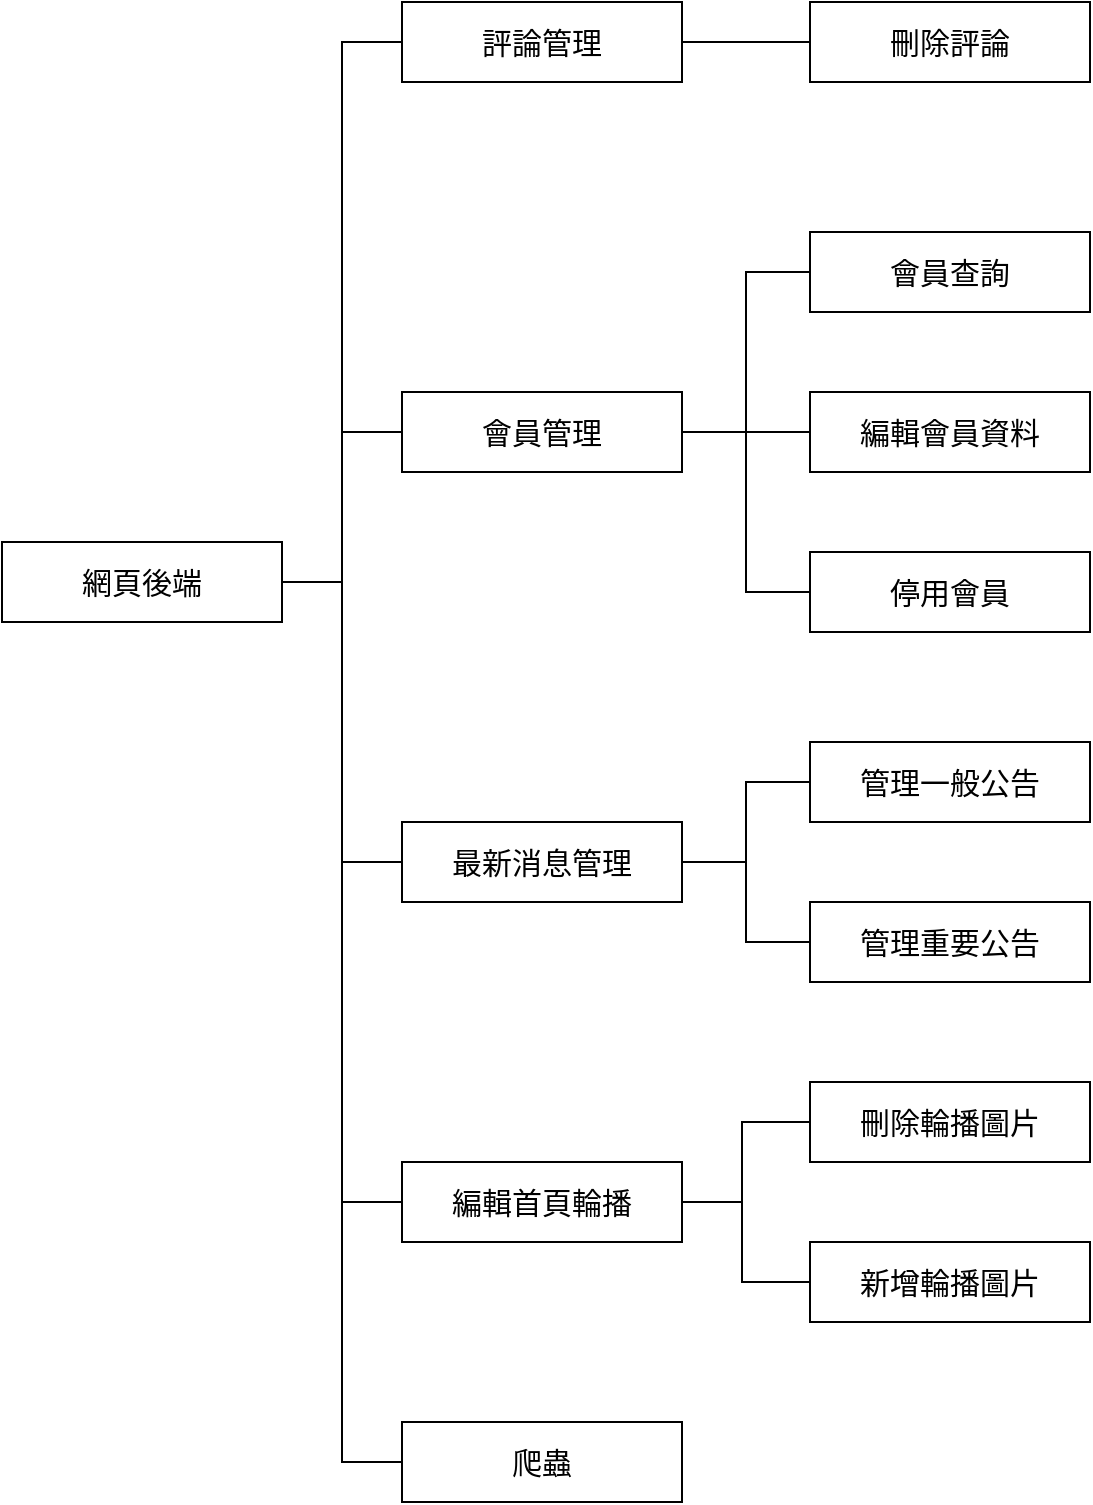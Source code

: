 <mxfile version="21.6.5" type="device">
  <diagram name="Page-1" id="32ckkzt09vxWi3VlrIsG">
    <mxGraphModel dx="1417" dy="828" grid="1" gridSize="10" guides="1" tooltips="1" connect="1" arrows="1" fold="1" page="1" pageScale="1" pageWidth="827" pageHeight="1169" math="0" shadow="0">
      <root>
        <mxCell id="0" />
        <mxCell id="1" parent="0" />
        <mxCell id="GCRPchwakwvYKEL7GSOm-4" style="edgeStyle=orthogonalEdgeStyle;rounded=0;orthogonalLoop=1;jettySize=auto;html=1;endArrow=none;endFill=0;" parent="1" source="GCRPchwakwvYKEL7GSOm-2" target="GCRPchwakwvYKEL7GSOm-3" edge="1">
          <mxGeometry relative="1" as="geometry">
            <Array as="points">
              <mxPoint x="180" y="560" />
              <mxPoint x="180" y="485" />
            </Array>
          </mxGeometry>
        </mxCell>
        <mxCell id="GCRPchwakwvYKEL7GSOm-6" style="edgeStyle=orthogonalEdgeStyle;rounded=0;orthogonalLoop=1;jettySize=auto;html=1;endArrow=none;endFill=0;" parent="1" source="GCRPchwakwvYKEL7GSOm-2" target="GCRPchwakwvYKEL7GSOm-5" edge="1">
          <mxGeometry relative="1" as="geometry">
            <Array as="points">
              <mxPoint x="180" y="560" />
              <mxPoint x="180" y="700" />
            </Array>
          </mxGeometry>
        </mxCell>
        <mxCell id="DrZ_DEdSHvbozW6SdvpG-2" style="edgeStyle=orthogonalEdgeStyle;rounded=0;orthogonalLoop=1;jettySize=auto;html=1;entryX=0;entryY=0.5;entryDx=0;entryDy=0;endArrow=none;endFill=0;" edge="1" parent="1" source="GCRPchwakwvYKEL7GSOm-2" target="DrZ_DEdSHvbozW6SdvpG-1">
          <mxGeometry relative="1" as="geometry" />
        </mxCell>
        <mxCell id="DrZ_DEdSHvbozW6SdvpG-4" style="edgeStyle=orthogonalEdgeStyle;rounded=0;orthogonalLoop=1;jettySize=auto;html=1;entryX=0;entryY=0.5;entryDx=0;entryDy=0;endArrow=none;endFill=0;" edge="1" parent="1" source="GCRPchwakwvYKEL7GSOm-2" target="DrZ_DEdSHvbozW6SdvpG-3">
          <mxGeometry relative="1" as="geometry" />
        </mxCell>
        <mxCell id="DrZ_DEdSHvbozW6SdvpG-8" style="edgeStyle=orthogonalEdgeStyle;rounded=0;orthogonalLoop=1;jettySize=auto;html=1;entryX=0;entryY=0.5;entryDx=0;entryDy=0;endArrow=none;endFill=0;" edge="1" parent="1" source="GCRPchwakwvYKEL7GSOm-2" target="DrZ_DEdSHvbozW6SdvpG-7">
          <mxGeometry relative="1" as="geometry" />
        </mxCell>
        <mxCell id="GCRPchwakwvYKEL7GSOm-2" value="&lt;font style=&quot;font-size: 15px;&quot;&gt;網頁後端&lt;/font&gt;" style="rounded=0;whiteSpace=wrap;html=1;direction=east;" parent="1" vertex="1">
          <mxGeometry x="10" y="540" width="140" height="40" as="geometry" />
        </mxCell>
        <mxCell id="GCRPchwakwvYKEL7GSOm-8" style="edgeStyle=orthogonalEdgeStyle;rounded=0;orthogonalLoop=1;jettySize=auto;html=1;entryX=0;entryY=0.5;entryDx=0;entryDy=0;endArrow=none;endFill=0;" parent="1" source="GCRPchwakwvYKEL7GSOm-3" target="GCRPchwakwvYKEL7GSOm-7" edge="1">
          <mxGeometry relative="1" as="geometry" />
        </mxCell>
        <mxCell id="GCRPchwakwvYKEL7GSOm-11" style="edgeStyle=orthogonalEdgeStyle;rounded=0;orthogonalLoop=1;jettySize=auto;html=1;entryX=0;entryY=0.5;entryDx=0;entryDy=0;endArrow=none;endFill=0;" parent="1" source="GCRPchwakwvYKEL7GSOm-3" target="GCRPchwakwvYKEL7GSOm-9" edge="1">
          <mxGeometry relative="1" as="geometry" />
        </mxCell>
        <mxCell id="GCRPchwakwvYKEL7GSOm-12" style="edgeStyle=orthogonalEdgeStyle;rounded=0;orthogonalLoop=1;jettySize=auto;html=1;entryX=0;entryY=0.5;entryDx=0;entryDy=0;endArrow=none;endFill=0;" parent="1" source="GCRPchwakwvYKEL7GSOm-3" target="GCRPchwakwvYKEL7GSOm-10" edge="1">
          <mxGeometry relative="1" as="geometry" />
        </mxCell>
        <mxCell id="GCRPchwakwvYKEL7GSOm-3" value="&lt;font style=&quot;font-size: 15px;&quot;&gt;會員管理&lt;/font&gt;" style="rounded=0;whiteSpace=wrap;html=1;direction=east;" parent="1" vertex="1">
          <mxGeometry x="210" y="465" width="140" height="40" as="geometry" />
        </mxCell>
        <mxCell id="GCRPchwakwvYKEL7GSOm-16" style="edgeStyle=orthogonalEdgeStyle;rounded=0;orthogonalLoop=1;jettySize=auto;html=1;entryX=0;entryY=0.5;entryDx=0;entryDy=0;endArrow=none;endFill=0;" parent="1" source="GCRPchwakwvYKEL7GSOm-5" target="GCRPchwakwvYKEL7GSOm-14" edge="1">
          <mxGeometry relative="1" as="geometry" />
        </mxCell>
        <mxCell id="GCRPchwakwvYKEL7GSOm-17" style="edgeStyle=orthogonalEdgeStyle;rounded=0;orthogonalLoop=1;jettySize=auto;html=1;entryX=0;entryY=0.5;entryDx=0;entryDy=0;endArrow=none;endFill=0;" parent="1" source="GCRPchwakwvYKEL7GSOm-5" target="GCRPchwakwvYKEL7GSOm-13" edge="1">
          <mxGeometry relative="1" as="geometry" />
        </mxCell>
        <mxCell id="GCRPchwakwvYKEL7GSOm-5" value="&lt;font style=&quot;font-size: 15px;&quot;&gt;最新消息管理&lt;/font&gt;" style="rounded=0;whiteSpace=wrap;html=1;direction=east;" parent="1" vertex="1">
          <mxGeometry x="210" y="680" width="140" height="40" as="geometry" />
        </mxCell>
        <mxCell id="GCRPchwakwvYKEL7GSOm-7" value="&lt;font style=&quot;font-size: 15px;&quot;&gt;會員查詢&lt;/font&gt;" style="rounded=0;whiteSpace=wrap;html=1;direction=east;" parent="1" vertex="1">
          <mxGeometry x="414" y="385" width="140" height="40" as="geometry" />
        </mxCell>
        <mxCell id="GCRPchwakwvYKEL7GSOm-9" value="&lt;span style=&quot;font-size: 15px;&quot;&gt;編輯會員資料&lt;/span&gt;" style="rounded=0;whiteSpace=wrap;html=1;direction=east;" parent="1" vertex="1">
          <mxGeometry x="414" y="465" width="140" height="40" as="geometry" />
        </mxCell>
        <mxCell id="GCRPchwakwvYKEL7GSOm-10" value="&lt;span style=&quot;font-size: 15px;&quot;&gt;停用會員&lt;/span&gt;" style="rounded=0;whiteSpace=wrap;html=1;direction=east;" parent="1" vertex="1">
          <mxGeometry x="414" y="545" width="140" height="40" as="geometry" />
        </mxCell>
        <mxCell id="GCRPchwakwvYKEL7GSOm-13" value="&lt;font style=&quot;font-size: 15px;&quot;&gt;管理重要公告&lt;/font&gt;" style="rounded=0;whiteSpace=wrap;html=1;direction=east;" parent="1" vertex="1">
          <mxGeometry x="414" y="720" width="140" height="40" as="geometry" />
        </mxCell>
        <mxCell id="GCRPchwakwvYKEL7GSOm-14" value="&lt;font style=&quot;font-size: 15px;&quot;&gt;管理一般公告&lt;/font&gt;" style="rounded=0;whiteSpace=wrap;html=1;direction=east;" parent="1" vertex="1">
          <mxGeometry x="414" y="640" width="140" height="40" as="geometry" />
        </mxCell>
        <mxCell id="DrZ_DEdSHvbozW6SdvpG-1" value="&lt;font style=&quot;font-size: 15px;&quot;&gt;爬蟲&lt;/font&gt;" style="rounded=0;whiteSpace=wrap;html=1;direction=east;" vertex="1" parent="1">
          <mxGeometry x="210" y="980" width="140" height="40" as="geometry" />
        </mxCell>
        <mxCell id="DrZ_DEdSHvbozW6SdvpG-6" style="edgeStyle=orthogonalEdgeStyle;rounded=0;orthogonalLoop=1;jettySize=auto;html=1;entryX=0;entryY=0.5;entryDx=0;entryDy=0;endArrow=none;endFill=0;" edge="1" parent="1" source="DrZ_DEdSHvbozW6SdvpG-3" target="DrZ_DEdSHvbozW6SdvpG-5">
          <mxGeometry relative="1" as="geometry" />
        </mxCell>
        <mxCell id="DrZ_DEdSHvbozW6SdvpG-3" value="&lt;font style=&quot;font-size: 15px;&quot;&gt;評論管理&lt;/font&gt;" style="rounded=0;whiteSpace=wrap;html=1;direction=east;" vertex="1" parent="1">
          <mxGeometry x="210" y="270" width="140" height="40" as="geometry" />
        </mxCell>
        <mxCell id="DrZ_DEdSHvbozW6SdvpG-5" value="&lt;font style=&quot;font-size: 15px;&quot;&gt;刪除評論&lt;/font&gt;" style="rounded=0;whiteSpace=wrap;html=1;direction=east;" vertex="1" parent="1">
          <mxGeometry x="414" y="270" width="140" height="40" as="geometry" />
        </mxCell>
        <mxCell id="DrZ_DEdSHvbozW6SdvpG-10" style="edgeStyle=orthogonalEdgeStyle;rounded=0;orthogonalLoop=1;jettySize=auto;html=1;endArrow=none;endFill=0;" edge="1" parent="1" source="DrZ_DEdSHvbozW6SdvpG-7" target="DrZ_DEdSHvbozW6SdvpG-9">
          <mxGeometry relative="1" as="geometry">
            <Array as="points">
              <mxPoint x="380" y="870" />
              <mxPoint x="380" y="830" />
            </Array>
          </mxGeometry>
        </mxCell>
        <mxCell id="DrZ_DEdSHvbozW6SdvpG-13" style="edgeStyle=orthogonalEdgeStyle;rounded=0;orthogonalLoop=1;jettySize=auto;html=1;entryX=0;entryY=0.5;entryDx=0;entryDy=0;endArrow=none;endFill=0;" edge="1" parent="1" source="DrZ_DEdSHvbozW6SdvpG-7" target="DrZ_DEdSHvbozW6SdvpG-12">
          <mxGeometry relative="1" as="geometry">
            <Array as="points">
              <mxPoint x="380" y="870" />
              <mxPoint x="380" y="910" />
            </Array>
          </mxGeometry>
        </mxCell>
        <mxCell id="DrZ_DEdSHvbozW6SdvpG-7" value="&lt;span style=&quot;font-size: 15px;&quot;&gt;編輯首頁輪播&lt;/span&gt;" style="rounded=0;whiteSpace=wrap;html=1;direction=east;" vertex="1" parent="1">
          <mxGeometry x="210" y="850" width="140" height="40" as="geometry" />
        </mxCell>
        <mxCell id="DrZ_DEdSHvbozW6SdvpG-9" value="&lt;span style=&quot;font-size: 15px;&quot;&gt;刪除輪播圖片&lt;/span&gt;" style="rounded=0;whiteSpace=wrap;html=1;direction=east;" vertex="1" parent="1">
          <mxGeometry x="414" y="810" width="140" height="40" as="geometry" />
        </mxCell>
        <mxCell id="DrZ_DEdSHvbozW6SdvpG-12" value="&lt;span style=&quot;font-size: 15px;&quot;&gt;新增輪播圖片&lt;/span&gt;" style="rounded=0;whiteSpace=wrap;html=1;direction=east;" vertex="1" parent="1">
          <mxGeometry x="414" y="890" width="140" height="40" as="geometry" />
        </mxCell>
      </root>
    </mxGraphModel>
  </diagram>
</mxfile>
